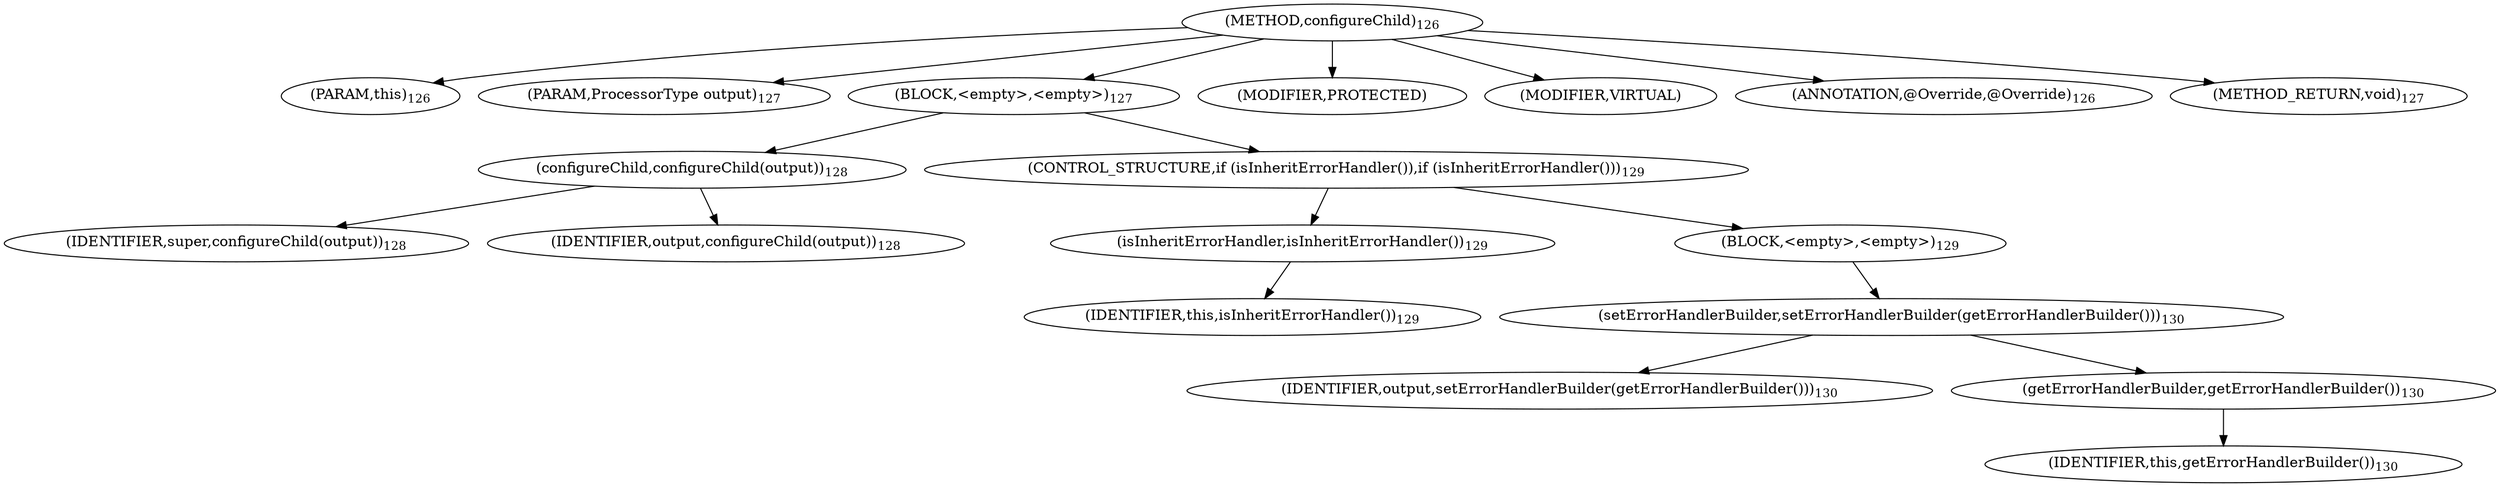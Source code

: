 digraph "configureChild" {  
"449" [label = <(METHOD,configureChild)<SUB>126</SUB>> ]
"15" [label = <(PARAM,this)<SUB>126</SUB>> ]
"450" [label = <(PARAM,ProcessorType output)<SUB>127</SUB>> ]
"451" [label = <(BLOCK,&lt;empty&gt;,&lt;empty&gt;)<SUB>127</SUB>> ]
"452" [label = <(configureChild,configureChild(output))<SUB>128</SUB>> ]
"453" [label = <(IDENTIFIER,super,configureChild(output))<SUB>128</SUB>> ]
"454" [label = <(IDENTIFIER,output,configureChild(output))<SUB>128</SUB>> ]
"455" [label = <(CONTROL_STRUCTURE,if (isInheritErrorHandler()),if (isInheritErrorHandler()))<SUB>129</SUB>> ]
"456" [label = <(isInheritErrorHandler,isInheritErrorHandler())<SUB>129</SUB>> ]
"14" [label = <(IDENTIFIER,this,isInheritErrorHandler())<SUB>129</SUB>> ]
"457" [label = <(BLOCK,&lt;empty&gt;,&lt;empty&gt;)<SUB>129</SUB>> ]
"458" [label = <(setErrorHandlerBuilder,setErrorHandlerBuilder(getErrorHandlerBuilder()))<SUB>130</SUB>> ]
"459" [label = <(IDENTIFIER,output,setErrorHandlerBuilder(getErrorHandlerBuilder()))<SUB>130</SUB>> ]
"460" [label = <(getErrorHandlerBuilder,getErrorHandlerBuilder())<SUB>130</SUB>> ]
"16" [label = <(IDENTIFIER,this,getErrorHandlerBuilder())<SUB>130</SUB>> ]
"461" [label = <(MODIFIER,PROTECTED)> ]
"462" [label = <(MODIFIER,VIRTUAL)> ]
"463" [label = <(ANNOTATION,@Override,@Override)<SUB>126</SUB>> ]
"464" [label = <(METHOD_RETURN,void)<SUB>127</SUB>> ]
  "449" -> "15" 
  "449" -> "450" 
  "449" -> "451" 
  "449" -> "461" 
  "449" -> "462" 
  "449" -> "463" 
  "449" -> "464" 
  "451" -> "452" 
  "451" -> "455" 
  "452" -> "453" 
  "452" -> "454" 
  "455" -> "456" 
  "455" -> "457" 
  "456" -> "14" 
  "457" -> "458" 
  "458" -> "459" 
  "458" -> "460" 
  "460" -> "16" 
}
